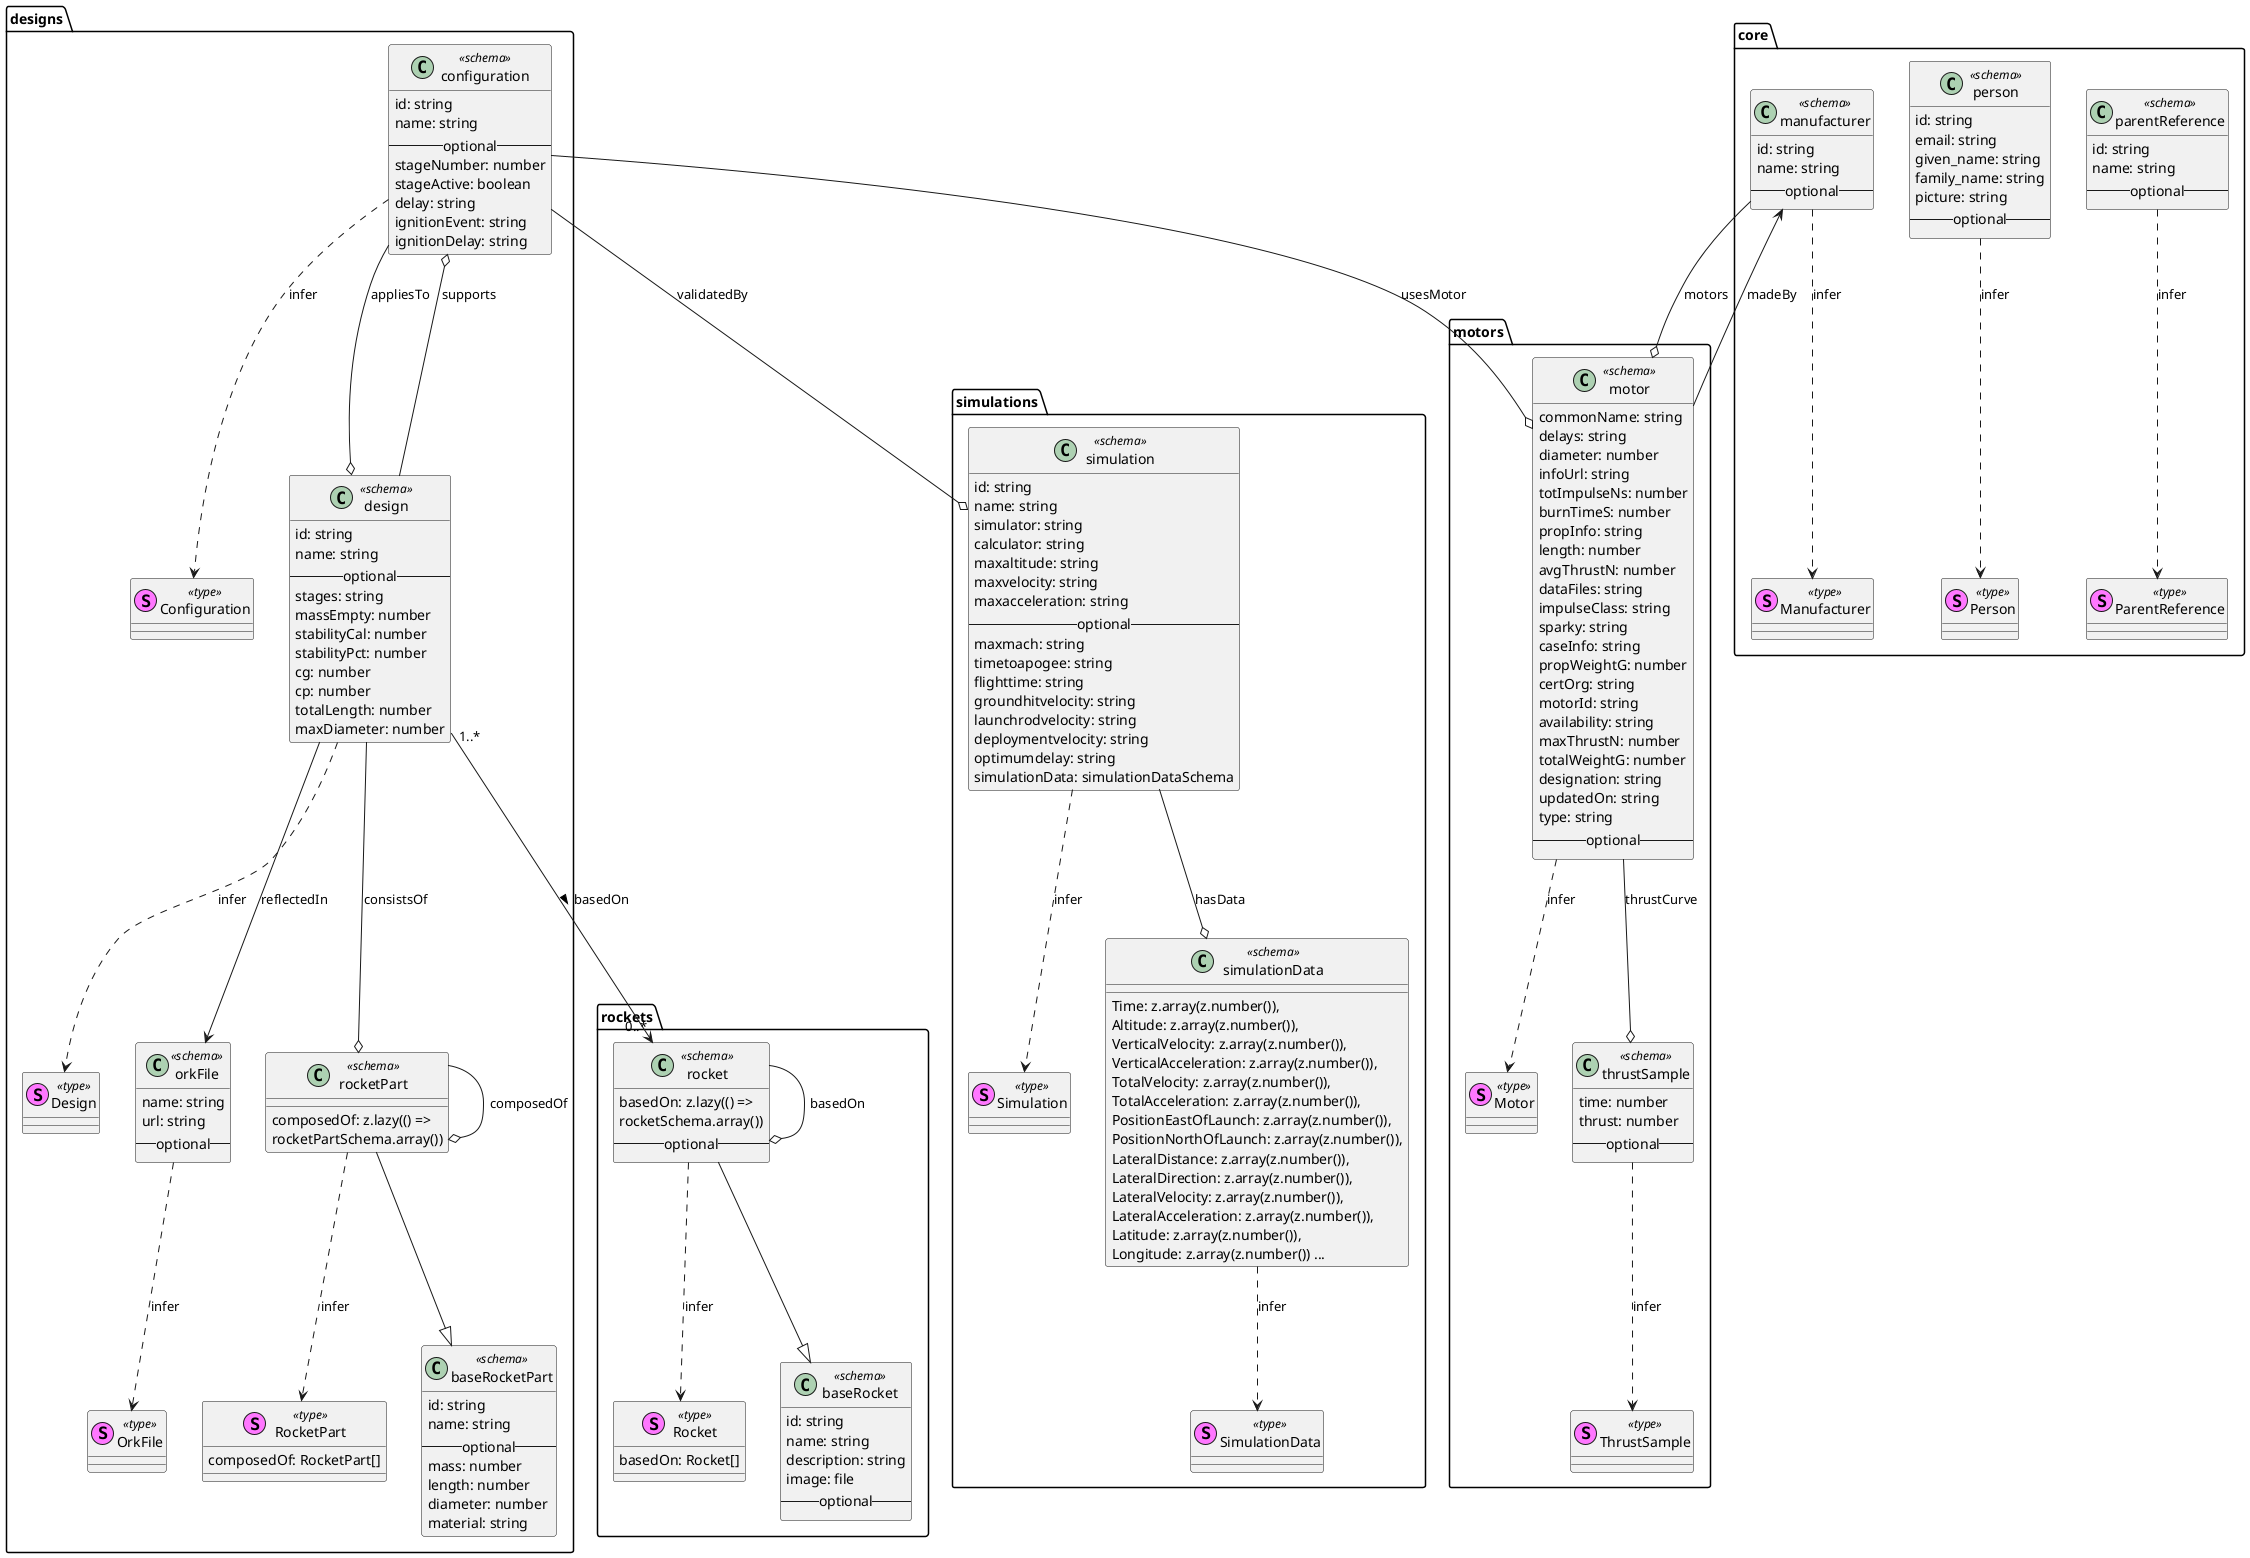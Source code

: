 @startuml schemas

package rockets {
  stereotype Rocket << type >> {
    basedOn: Rocket[]
  }

  class baseRocket << schema >> {
    id: string
    name: string
    description: string
    image: file
    -- optional --
  }
  class rocket << schema >> {
    basedOn: z.lazy(() =>\nrocketSchema.array())
    -- optional --
  }
}

package designs {
  stereotype Configuration << type >> {
  }
  stereotype Design << type >> {
  }

  stereotype OrkFile << type >> {
  }
  class configuration << schema >> {
    id: string
    name: string
    -- optional --
    stageNumber: number
    stageActive: boolean
    delay: string
    ignitionEvent: string
    ignitionDelay: string
  }
  class design << schema >> {
    id: string
    name: string
    -- optional --
    stages: string
    massEmpty: number
    stabilityCal: number
    stabilityPct: number
    cg: number
    cp: number
    totalLength: number
    maxDiameter: number
  }

  class orkFile << schema >> {
    name: string
    url: string
    -- optional --
  }
  stereotype RocketPart << type >> {
    composedOf: RocketPart[]
  }
  class baseRocketPart << schema >> {
    id: string
    name: string
    -- optional --
    mass: number
    length: number
    diameter: number
    material: string
  }
  class rocketPart << schema >> {
    composedOf: z.lazy(() =>\nrocketPartSchema.array())
  }
}

package simulations {
  stereotype Simulation << type >> {
  }
  stereotype SimulationData << type >> {
  }
  class simulation << schema >> {
    id: string
    name: string
    simulator: string
    calculator: string
    maxaltitude: string
    maxvelocity: string
    maxacceleration: string
    -- optional --
    maxmach: string
    timetoapogee: string
    flighttime: string
    groundhitvelocity: string
    launchrodvelocity: string
    deploymentvelocity: string
    optimumdelay: string
    simulationData: simulationDataSchema
  }
  class simulationData << schema >> {
    Time: z.array(z.number()),
    Altitude: z.array(z.number()),
      VerticalVelocity: z.array(z.number()),
      VerticalAcceleration: z.array(z.number()),
      TotalVelocity: z.array(z.number()),
      TotalAcceleration: z.array(z.number()),
      PositionEastOfLaunch: z.array(z.number()),
      PositionNorthOfLaunch: z.array(z.number()),
      LateralDistance: z.array(z.number()),
      LateralDirection: z.array(z.number()),
      LateralVelocity: z.array(z.number()),
      LateralAcceleration: z.array(z.number()),
      Latitude: z.array(z.number()),
      Longitude: z.array(z.number()) ...
    }
  }

  package core {
    stereotype Manufacturer << type >> {
    }
    stereotype Person << type >> {
    }
    stereotype ParentReference << type >> {
    }
    class parentReference << schema >> {
      id: string
      name: string
      -- optional --
    }
    class manufacturer << schema >> {
      id: string
      name: string
      -- optional --
    }
    class person << schema >> {
      id: string
      email: string
      given_name: string
      family_name: string
      picture: string
      -- optional --
    }
  }

  package motors {
    stereotype Motor << type >> {
    }
    stereotype ThrustSample << type >> {
    }
    class thrustSample << schema >> {
      time: number
      thrust: number
      -- optional --
    }
    class motor <<schema >> {
      commonName: string
      delays: string
      diameter: number
      infoUrl: string
      totImpulseNs: number
      burnTimeS: number
      propInfo: string
      length: number
      avgThrustN: number
      dataFiles: string
      impulseClass: string
      sparky: string
      caseInfo: string
      propWeightG: number
      certOrg: string
      motorId: string
      availability: string
      maxThrustN: number
      totalWeightG: number
      designation: string
      updatedOn: string
      type: string
      -- optional --
    }
  }

  design "1..*" --> "0..*" rocket: basedOn >
  design --o configuration : supports
  design --o rocketPart : consistsOf
  design --> orkFile: reflectedIn
  rocket --|> baseRocket
  rocket --o rocket: basedOn
  rocketPart --|> baseRocketPart
  rocketPart --o rocketPart: composedOf
  configuration --o design: appliesTo
  configuration --o motor: usesMotor
  configuration --o simulation: validatedBy
  motor --> manufacturer: madeBy
  motor --o thrustSample: thrustCurve

  rocketPart ..> RocketPart: infer
  configuration ..> Configuration: infer
  design ..> Design: infer
  motor ..> Motor: infer
  thrustSample ..> ThrustSample: infer
  manufacturer --o motor: motors
  rocket ..> Rocket: infer
  simulation ..> Simulation: infer
  orkFile ..> OrkFile: infer
  manufacturer ..> Manufacturer: infer
  person ..> Person: infer
  parentReference ..> ParentReference: infer
  simulationData ..> SimulationData: infer
  simulation --o simulationData: hasData
  @enduml
